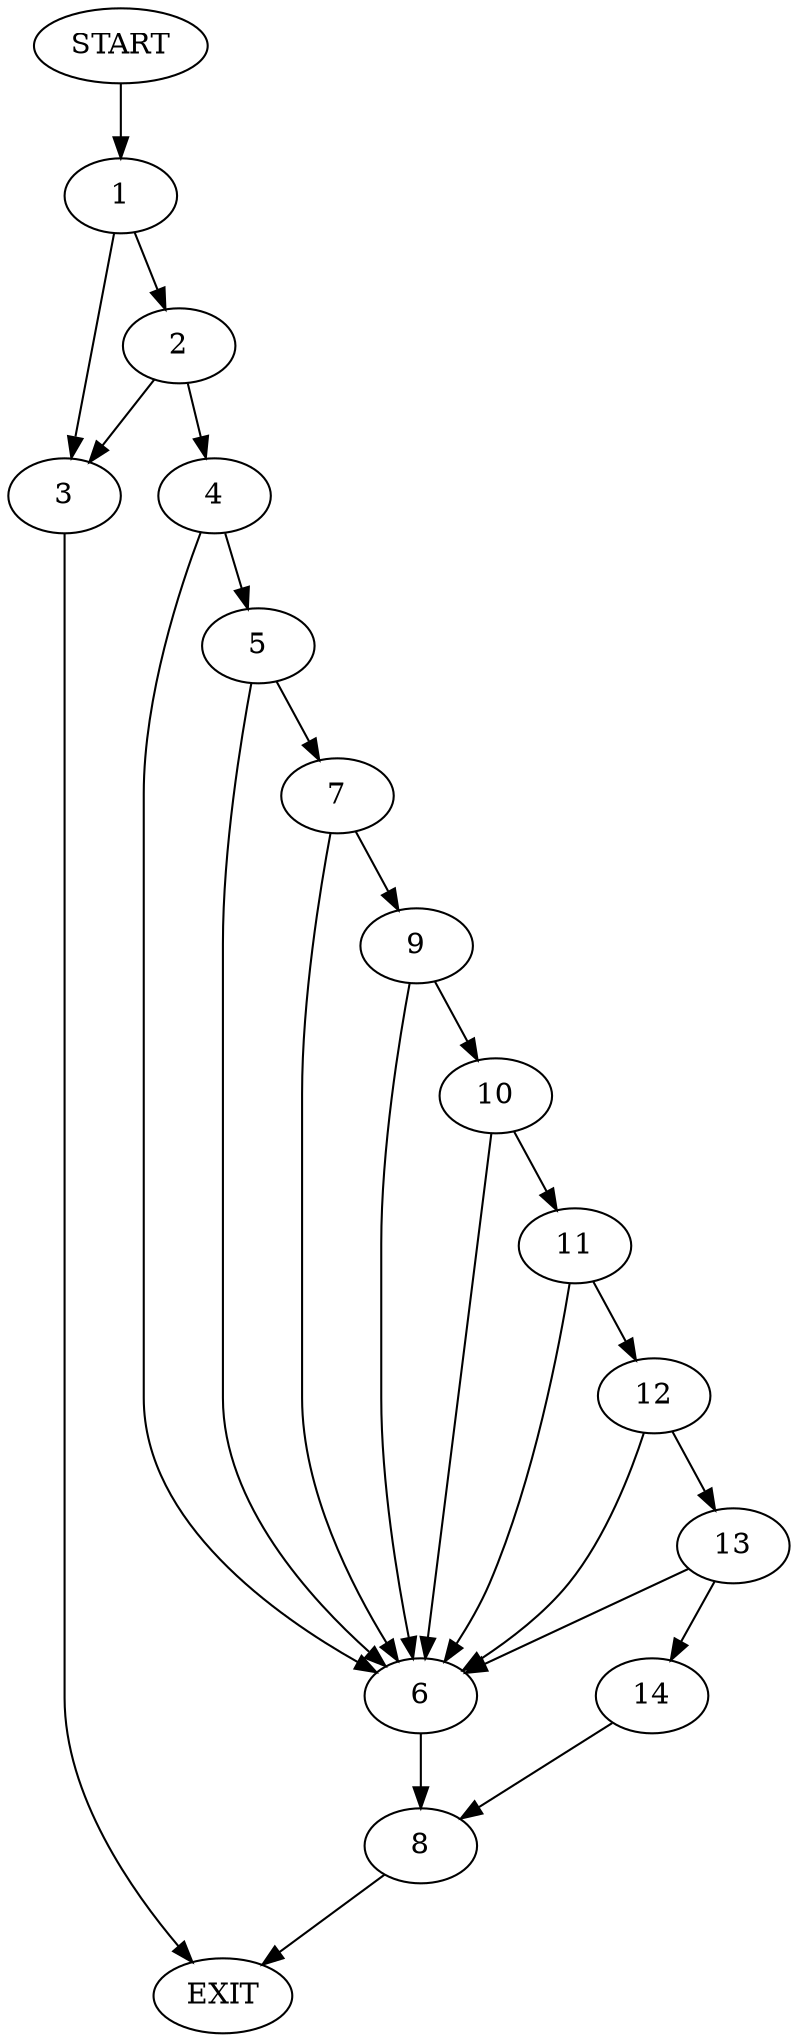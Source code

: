 digraph {
0 [label="START"]
15 [label="EXIT"]
0 -> 1
1 -> 2
1 -> 3
3 -> 15
2 -> 3
2 -> 4
4 -> 5
4 -> 6
5 -> 7
5 -> 6
6 -> 8
7 -> 9
7 -> 6
9 -> 10
9 -> 6
10 -> 11
10 -> 6
11 -> 12
11 -> 6
12 -> 13
12 -> 6
13 -> 14
13 -> 6
14 -> 8
8 -> 15
}

